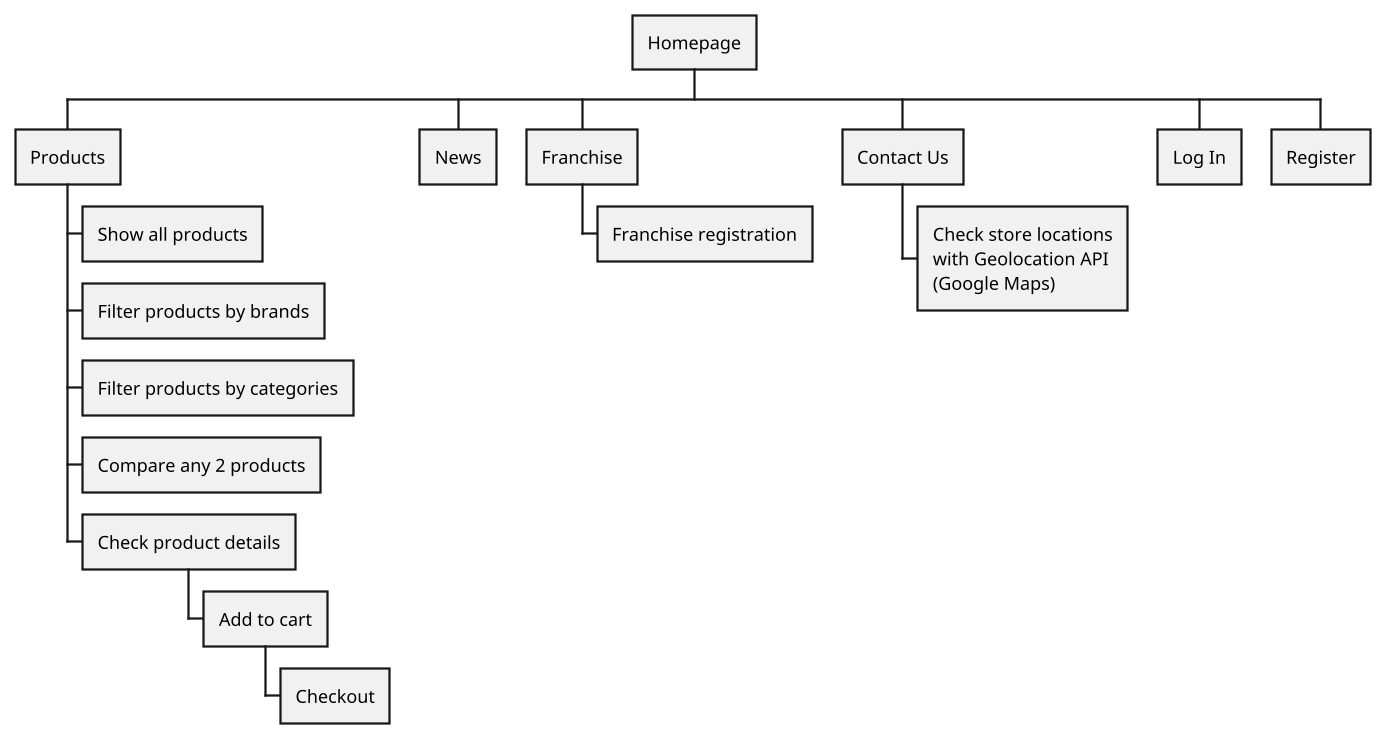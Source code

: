 @startwbs
scale 1.5
* Homepage
** Products
*** Show all products
*** Filter products by brands
*** Filter products by categories
*** Compare any 2 products
*** Check product details
**** Add to cart
***** Checkout
** News
** Franchise
*** Franchise registration
** Contact Us
*** Check store locations\nwith Geolocation API\n(Google Maps)
** Log In
** Register
@endwbs
